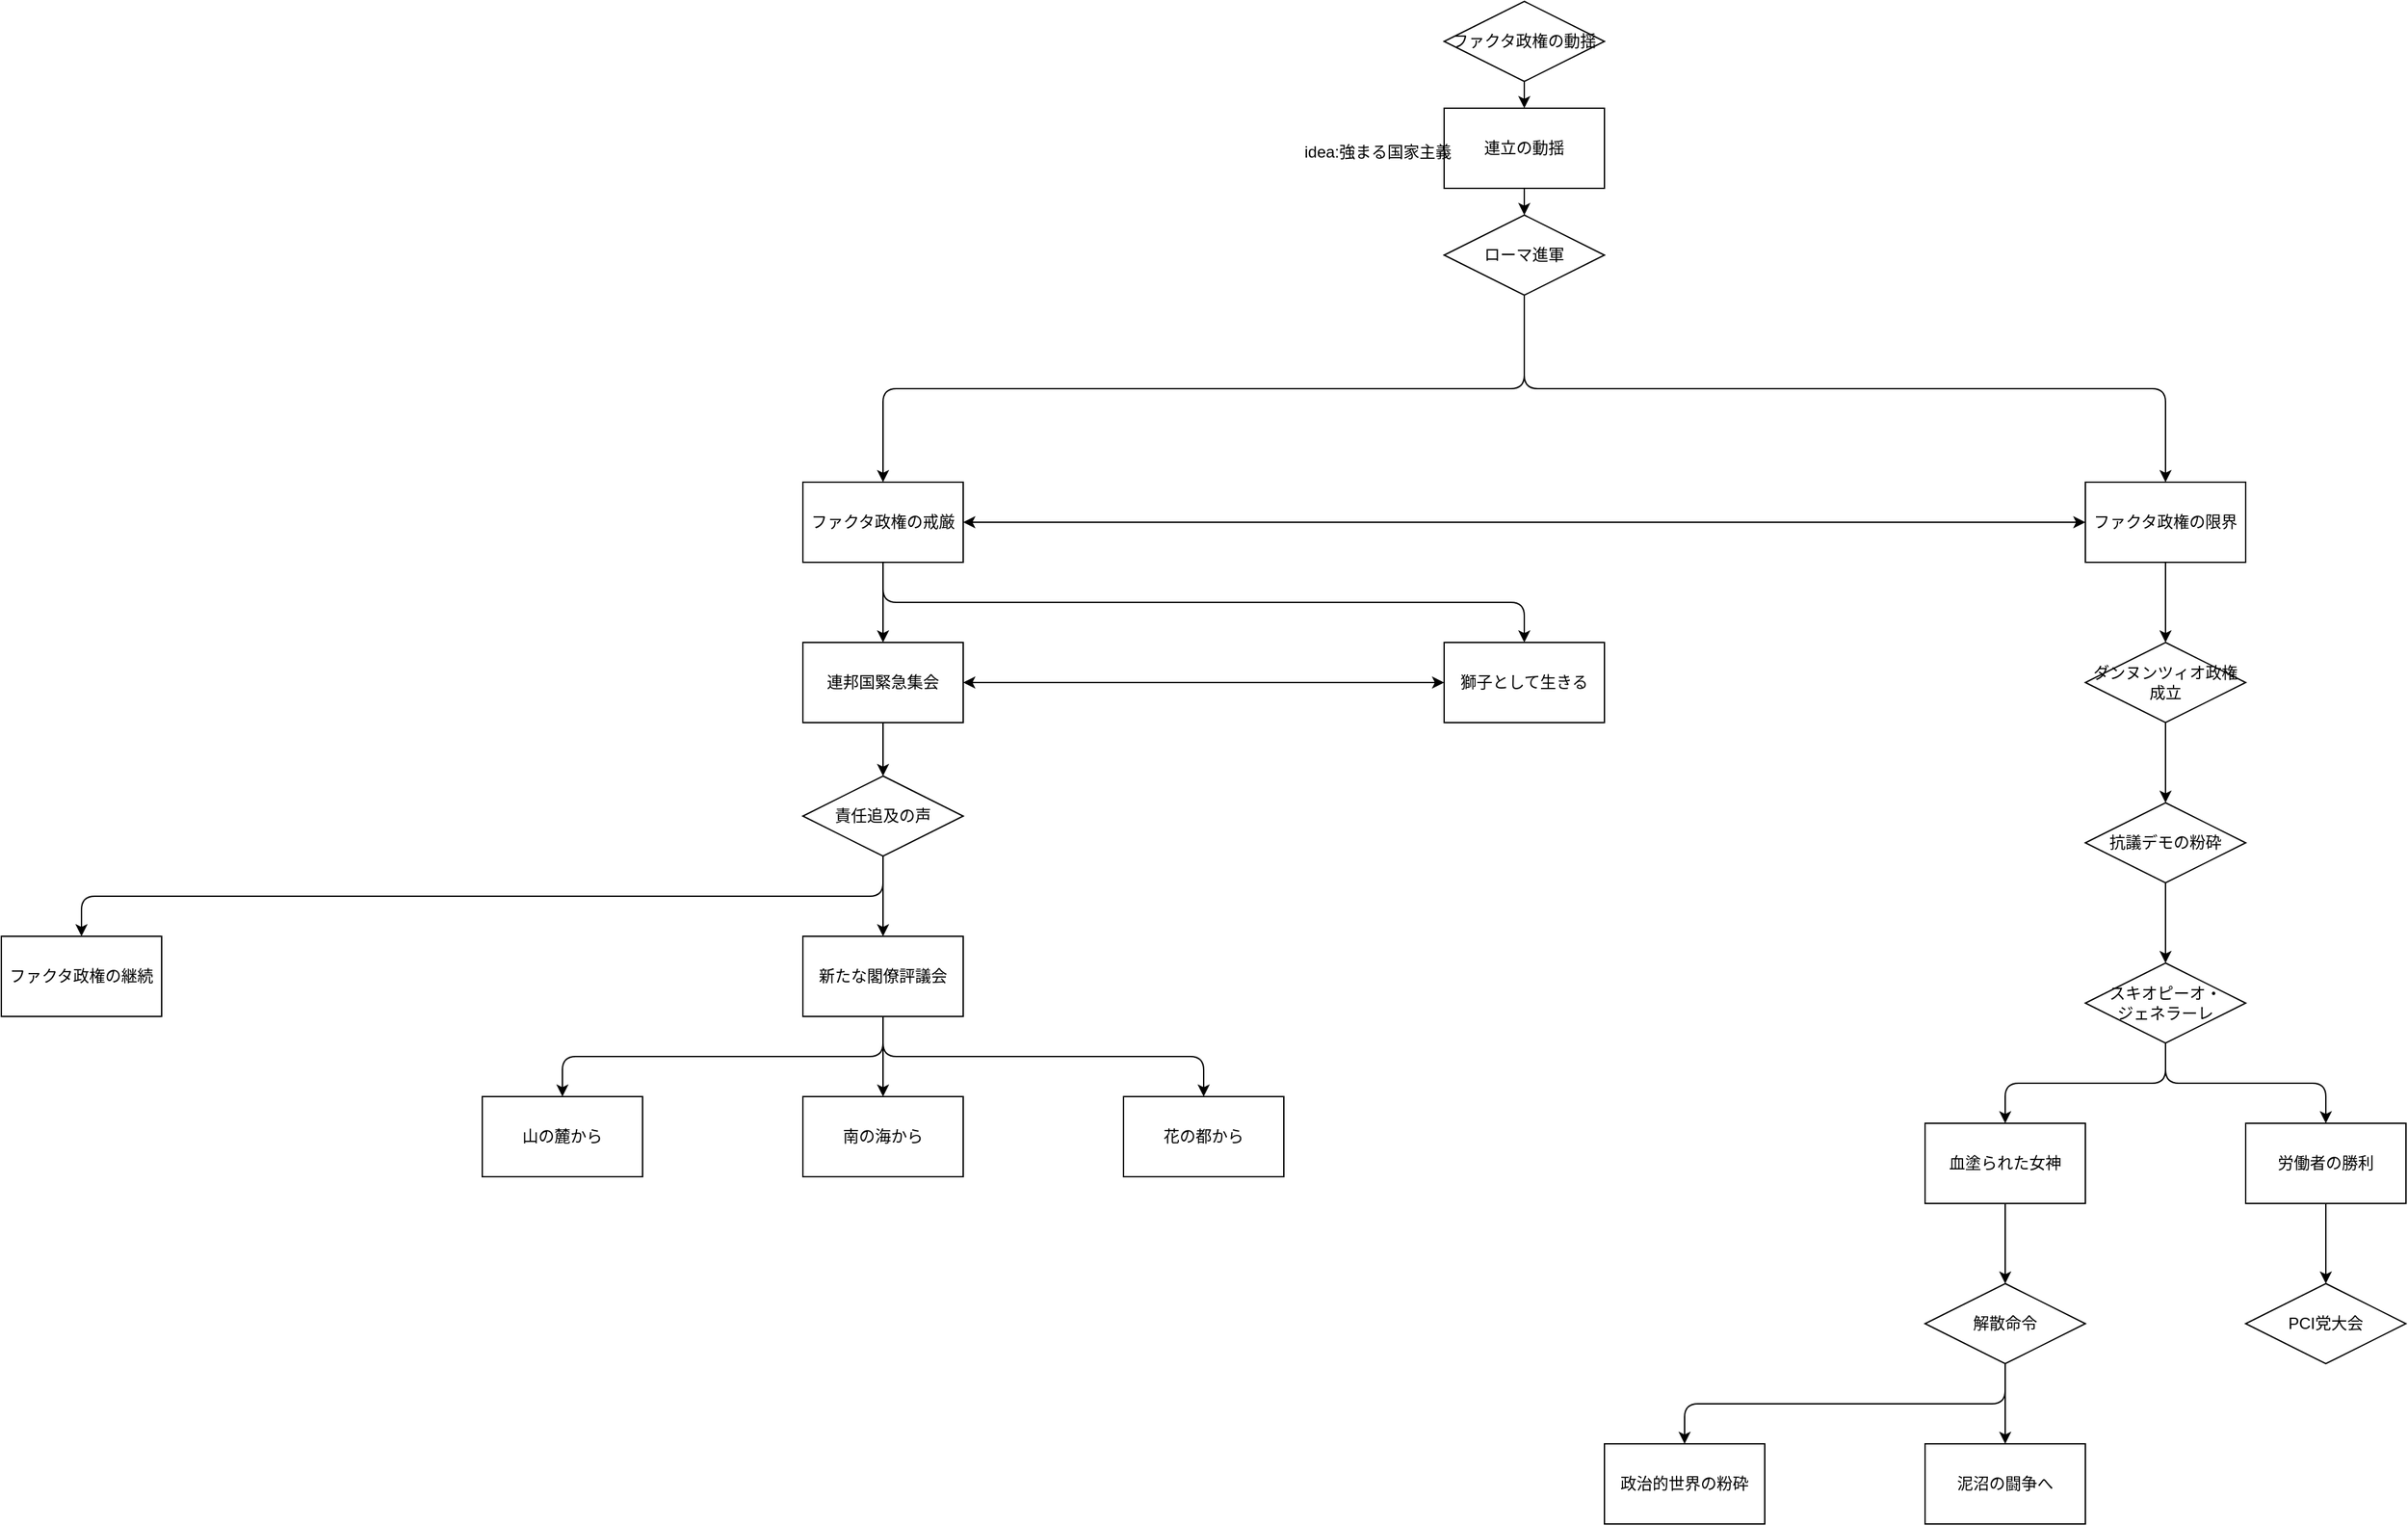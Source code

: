 <mxfile>
    <diagram name="NF" id="YQfXNvRA4hNPv4sdJBwv">
        <mxGraphModel dx="1930" dy="1782" grid="1" gridSize="10" guides="1" tooltips="1" connect="1" arrows="1" fold="1" page="1" pageScale="1" pageWidth="850" pageHeight="1100" math="0" shadow="0">
            <root>
                <mxCell id="BNpKv7ZSM8ImaLfdqDf1-0"/>
                <mxCell id="BNpKv7ZSM8ImaLfdqDf1-1" parent="BNpKv7ZSM8ImaLfdqDf1-0"/>
                <mxCell id="BNpKv7ZSM8ImaLfdqDf1-3" style="edgeStyle=none;html=1;entryX=0.5;entryY=0;entryDx=0;entryDy=0;" parent="BNpKv7ZSM8ImaLfdqDf1-1" source="BNpKv7ZSM8ImaLfdqDf1-4" target="BNpKv7ZSM8ImaLfdqDf1-9" edge="1">
                    <mxGeometry relative="1" as="geometry"/>
                </mxCell>
                <mxCell id="BNpKv7ZSM8ImaLfdqDf1-4" value="連立の動揺" style="whiteSpace=wrap;html=1;" parent="BNpKv7ZSM8ImaLfdqDf1-1" vertex="1">
                    <mxGeometry x="360" y="-40" width="120" height="60" as="geometry"/>
                </mxCell>
                <mxCell id="BNpKv7ZSM8ImaLfdqDf1-5" style="edgeStyle=elbowEdgeStyle;html=1;entryX=0.5;entryY=0;entryDx=0;entryDy=0;elbow=vertical;" parent="BNpKv7ZSM8ImaLfdqDf1-1" source="BNpKv7ZSM8ImaLfdqDf1-6" target="BNpKv7ZSM8ImaLfdqDf1-4" edge="1">
                    <mxGeometry relative="1" as="geometry"/>
                </mxCell>
                <mxCell id="BNpKv7ZSM8ImaLfdqDf1-6" value="ファクタ政権の動揺" style="rhombus;whiteSpace=wrap;html=1;" parent="BNpKv7ZSM8ImaLfdqDf1-1" vertex="1">
                    <mxGeometry x="360" y="-120" width="120" height="60" as="geometry"/>
                </mxCell>
                <mxCell id="BNpKv7ZSM8ImaLfdqDf1-7" style="edgeStyle=elbowEdgeStyle;elbow=vertical;html=1;entryX=0.5;entryY=0;entryDx=0;entryDy=0;" parent="BNpKv7ZSM8ImaLfdqDf1-1" source="BNpKv7ZSM8ImaLfdqDf1-9" target="BNpKv7ZSM8ImaLfdqDf1-12" edge="1">
                    <mxGeometry relative="1" as="geometry"/>
                </mxCell>
                <mxCell id="BNpKv7ZSM8ImaLfdqDf1-8" style="edgeStyle=elbowEdgeStyle;elbow=vertical;html=1;entryX=0.5;entryY=0;entryDx=0;entryDy=0;" parent="BNpKv7ZSM8ImaLfdqDf1-1" source="BNpKv7ZSM8ImaLfdqDf1-9" target="BNpKv7ZSM8ImaLfdqDf1-15" edge="1">
                    <mxGeometry relative="1" as="geometry">
                        <mxPoint x="540" y="220" as="sourcePoint"/>
                    </mxGeometry>
                </mxCell>
                <mxCell id="BNpKv7ZSM8ImaLfdqDf1-9" value="ローマ進軍" style="rhombus;whiteSpace=wrap;html=1;" parent="BNpKv7ZSM8ImaLfdqDf1-1" vertex="1">
                    <mxGeometry x="360" y="40" width="120" height="60" as="geometry"/>
                </mxCell>
                <mxCell id="BNpKv7ZSM8ImaLfdqDf1-10" style="edgeStyle=elbowEdgeStyle;elbow=vertical;html=1;entryX=0;entryY=0.5;entryDx=0;entryDy=0;startArrow=classic;startFill=1;" parent="BNpKv7ZSM8ImaLfdqDf1-1" source="BNpKv7ZSM8ImaLfdqDf1-12" target="BNpKv7ZSM8ImaLfdqDf1-15" edge="1">
                    <mxGeometry relative="1" as="geometry"/>
                </mxCell>
                <mxCell id="TV3Gz4kMu1tyHynNcunm-1" style="edgeStyle=elbowEdgeStyle;elbow=vertical;html=1;" parent="BNpKv7ZSM8ImaLfdqDf1-1" source="BNpKv7ZSM8ImaLfdqDf1-12" target="TV3Gz4kMu1tyHynNcunm-0" edge="1">
                    <mxGeometry relative="1" as="geometry"/>
                </mxCell>
                <mxCell id="TV3Gz4kMu1tyHynNcunm-3" style="edgeStyle=elbowEdgeStyle;elbow=vertical;html=1;" parent="BNpKv7ZSM8ImaLfdqDf1-1" source="BNpKv7ZSM8ImaLfdqDf1-12" target="TV3Gz4kMu1tyHynNcunm-2" edge="1">
                    <mxGeometry relative="1" as="geometry"/>
                </mxCell>
                <mxCell id="BNpKv7ZSM8ImaLfdqDf1-12" value="ファクタ政権の戒厳" style="whiteSpace=wrap;html=1;" parent="BNpKv7ZSM8ImaLfdqDf1-1" vertex="1">
                    <mxGeometry x="-120" y="240" width="120" height="60" as="geometry"/>
                </mxCell>
                <mxCell id="TV3Gz4kMu1tyHynNcunm-6" style="edgeStyle=elbowEdgeStyle;elbow=vertical;html=1;entryX=0.5;entryY=0;entryDx=0;entryDy=0;" parent="BNpKv7ZSM8ImaLfdqDf1-1" source="BNpKv7ZSM8ImaLfdqDf1-15" target="TV3Gz4kMu1tyHynNcunm-5" edge="1">
                    <mxGeometry relative="1" as="geometry"/>
                </mxCell>
                <mxCell id="BNpKv7ZSM8ImaLfdqDf1-15" value="ファクタ政権の限界" style="whiteSpace=wrap;html=1;" parent="BNpKv7ZSM8ImaLfdqDf1-1" vertex="1">
                    <mxGeometry x="840" y="240" width="120" height="60" as="geometry"/>
                </mxCell>
                <mxCell id="TV3Gz4kMu1tyHynNcunm-28" style="edgeStyle=elbowEdgeStyle;elbow=vertical;html=1;entryX=0.5;entryY=0;entryDx=0;entryDy=0;" parent="BNpKv7ZSM8ImaLfdqDf1-1" source="BNpKv7ZSM8ImaLfdqDf1-29" target="TV3Gz4kMu1tyHynNcunm-27" edge="1">
                    <mxGeometry relative="1" as="geometry"/>
                </mxCell>
                <mxCell id="TV3Gz4kMu1tyHynNcunm-30" style="edgeStyle=elbowEdgeStyle;elbow=vertical;html=1;" parent="BNpKv7ZSM8ImaLfdqDf1-1" source="BNpKv7ZSM8ImaLfdqDf1-29" target="TV3Gz4kMu1tyHynNcunm-29" edge="1">
                    <mxGeometry relative="1" as="geometry"/>
                </mxCell>
                <mxCell id="BNpKv7ZSM8ImaLfdqDf1-29" value="スキオピーオ・&lt;br&gt;ジェネラーレ" style="rhombus;whiteSpace=wrap;html=1;" parent="BNpKv7ZSM8ImaLfdqDf1-1" vertex="1">
                    <mxGeometry x="840" y="600" width="120" height="60" as="geometry"/>
                </mxCell>
                <mxCell id="TV3Gz4kMu1tyHynNcunm-4" style="edgeStyle=elbowEdgeStyle;elbow=vertical;html=1;startArrow=classic;startFill=1;" parent="BNpKv7ZSM8ImaLfdqDf1-1" source="TV3Gz4kMu1tyHynNcunm-0" target="TV3Gz4kMu1tyHynNcunm-2" edge="1">
                    <mxGeometry relative="1" as="geometry"/>
                </mxCell>
                <mxCell id="TV3Gz4kMu1tyHynNcunm-8" style="edgeStyle=elbowEdgeStyle;elbow=vertical;html=1;entryX=0.5;entryY=0;entryDx=0;entryDy=0;" parent="BNpKv7ZSM8ImaLfdqDf1-1" source="TV3Gz4kMu1tyHynNcunm-0" target="TV3Gz4kMu1tyHynNcunm-7" edge="1">
                    <mxGeometry relative="1" as="geometry"/>
                </mxCell>
                <mxCell id="TV3Gz4kMu1tyHynNcunm-0" value="連邦国緊急集会" style="whiteSpace=wrap;html=1;" parent="BNpKv7ZSM8ImaLfdqDf1-1" vertex="1">
                    <mxGeometry x="-120" y="360" width="120" height="60" as="geometry"/>
                </mxCell>
                <mxCell id="TV3Gz4kMu1tyHynNcunm-2" value="獅子として生きる" style="whiteSpace=wrap;html=1;" parent="BNpKv7ZSM8ImaLfdqDf1-1" vertex="1">
                    <mxGeometry x="360" y="360" width="120" height="60" as="geometry"/>
                </mxCell>
                <mxCell id="TV3Gz4kMu1tyHynNcunm-24" value="" style="edgeStyle=elbowEdgeStyle;elbow=vertical;html=1;" parent="BNpKv7ZSM8ImaLfdqDf1-1" source="TV3Gz4kMu1tyHynNcunm-5" target="TV3Gz4kMu1tyHynNcunm-23" edge="1">
                    <mxGeometry relative="1" as="geometry"/>
                </mxCell>
                <mxCell id="TV3Gz4kMu1tyHynNcunm-5" value="ダンヌンツィオ政権&lt;br&gt;成立" style="rhombus;whiteSpace=wrap;html=1;" parent="BNpKv7ZSM8ImaLfdqDf1-1" vertex="1">
                    <mxGeometry x="840" y="360" width="120" height="60" as="geometry"/>
                </mxCell>
                <mxCell id="TV3Gz4kMu1tyHynNcunm-10" style="edgeStyle=elbowEdgeStyle;elbow=vertical;html=1;entryX=0.5;entryY=0;entryDx=0;entryDy=0;" parent="BNpKv7ZSM8ImaLfdqDf1-1" source="TV3Gz4kMu1tyHynNcunm-7" target="TV3Gz4kMu1tyHynNcunm-9" edge="1">
                    <mxGeometry relative="1" as="geometry"/>
                </mxCell>
                <mxCell id="TV3Gz4kMu1tyHynNcunm-12" style="edgeStyle=elbowEdgeStyle;elbow=vertical;html=1;" parent="BNpKv7ZSM8ImaLfdqDf1-1" source="TV3Gz4kMu1tyHynNcunm-7" target="TV3Gz4kMu1tyHynNcunm-11" edge="1">
                    <mxGeometry relative="1" as="geometry"/>
                </mxCell>
                <mxCell id="TV3Gz4kMu1tyHynNcunm-7" value="責任追及の声" style="rhombus;whiteSpace=wrap;html=1;" parent="BNpKv7ZSM8ImaLfdqDf1-1" vertex="1">
                    <mxGeometry x="-120" y="460" width="120" height="60" as="geometry"/>
                </mxCell>
                <mxCell id="TV3Gz4kMu1tyHynNcunm-9" value="ファクタ政権の継続" style="whiteSpace=wrap;html=1;" parent="BNpKv7ZSM8ImaLfdqDf1-1" vertex="1">
                    <mxGeometry x="-720" y="580" width="120" height="60" as="geometry"/>
                </mxCell>
                <mxCell id="TV3Gz4kMu1tyHynNcunm-15" style="edgeStyle=elbowEdgeStyle;elbow=vertical;html=1;entryX=0.5;entryY=0;entryDx=0;entryDy=0;" parent="BNpKv7ZSM8ImaLfdqDf1-1" source="TV3Gz4kMu1tyHynNcunm-11" target="TV3Gz4kMu1tyHynNcunm-13" edge="1">
                    <mxGeometry relative="1" as="geometry"/>
                </mxCell>
                <mxCell id="TV3Gz4kMu1tyHynNcunm-17" style="edgeStyle=elbowEdgeStyle;elbow=vertical;html=1;" parent="BNpKv7ZSM8ImaLfdqDf1-1" source="TV3Gz4kMu1tyHynNcunm-11" target="TV3Gz4kMu1tyHynNcunm-16" edge="1">
                    <mxGeometry relative="1" as="geometry"/>
                </mxCell>
                <mxCell id="TV3Gz4kMu1tyHynNcunm-19" style="edgeStyle=elbowEdgeStyle;elbow=vertical;html=1;" parent="BNpKv7ZSM8ImaLfdqDf1-1" source="TV3Gz4kMu1tyHynNcunm-11" target="TV3Gz4kMu1tyHynNcunm-18" edge="1">
                    <mxGeometry relative="1" as="geometry"/>
                </mxCell>
                <mxCell id="TV3Gz4kMu1tyHynNcunm-11" value="新たな閣僚評議会" style="whiteSpace=wrap;html=1;" parent="BNpKv7ZSM8ImaLfdqDf1-1" vertex="1">
                    <mxGeometry x="-120" y="580" width="120" height="60" as="geometry"/>
                </mxCell>
                <mxCell id="TV3Gz4kMu1tyHynNcunm-13" value="南の海から" style="whiteSpace=wrap;html=1;" parent="BNpKv7ZSM8ImaLfdqDf1-1" vertex="1">
                    <mxGeometry x="-120" y="700" width="120" height="60" as="geometry"/>
                </mxCell>
                <mxCell id="TV3Gz4kMu1tyHynNcunm-16" value="花の都から" style="whiteSpace=wrap;html=1;" parent="BNpKv7ZSM8ImaLfdqDf1-1" vertex="1">
                    <mxGeometry x="120" y="700" width="120" height="60" as="geometry"/>
                </mxCell>
                <mxCell id="TV3Gz4kMu1tyHynNcunm-18" value="山の麓から" style="whiteSpace=wrap;html=1;" parent="BNpKv7ZSM8ImaLfdqDf1-1" vertex="1">
                    <mxGeometry x="-360" y="700" width="120" height="60" as="geometry"/>
                </mxCell>
                <mxCell id="TV3Gz4kMu1tyHynNcunm-26" style="edgeStyle=elbowEdgeStyle;elbow=vertical;html=1;entryX=0.5;entryY=0;entryDx=0;entryDy=0;" parent="BNpKv7ZSM8ImaLfdqDf1-1" source="TV3Gz4kMu1tyHynNcunm-23" target="BNpKv7ZSM8ImaLfdqDf1-29" edge="1">
                    <mxGeometry relative="1" as="geometry"/>
                </mxCell>
                <mxCell id="TV3Gz4kMu1tyHynNcunm-23" value="抗議デモの粉砕" style="rhombus;whiteSpace=wrap;html=1;" parent="BNpKv7ZSM8ImaLfdqDf1-1" vertex="1">
                    <mxGeometry x="840" y="480" width="120" height="60" as="geometry"/>
                </mxCell>
                <mxCell id="TV3Gz4kMu1tyHynNcunm-32" style="edgeStyle=elbowEdgeStyle;elbow=vertical;html=1;" parent="BNpKv7ZSM8ImaLfdqDf1-1" source="TV3Gz4kMu1tyHynNcunm-27" target="TV3Gz4kMu1tyHynNcunm-31" edge="1">
                    <mxGeometry relative="1" as="geometry"/>
                </mxCell>
                <mxCell id="TV3Gz4kMu1tyHynNcunm-27" value="血塗られた女神" style="whiteSpace=wrap;html=1;" parent="BNpKv7ZSM8ImaLfdqDf1-1" vertex="1">
                    <mxGeometry x="720" y="720" width="120" height="60" as="geometry"/>
                </mxCell>
                <mxCell id="TV3Gz4kMu1tyHynNcunm-34" style="edgeStyle=elbowEdgeStyle;elbow=vertical;html=1;entryX=0.5;entryY=0;entryDx=0;entryDy=0;" parent="BNpKv7ZSM8ImaLfdqDf1-1" source="TV3Gz4kMu1tyHynNcunm-29" target="TV3Gz4kMu1tyHynNcunm-33" edge="1">
                    <mxGeometry relative="1" as="geometry"/>
                </mxCell>
                <mxCell id="TV3Gz4kMu1tyHynNcunm-29" value="労働者の勝利" style="whiteSpace=wrap;html=1;" parent="BNpKv7ZSM8ImaLfdqDf1-1" vertex="1">
                    <mxGeometry x="960" y="720" width="120" height="60" as="geometry"/>
                </mxCell>
                <mxCell id="TV3Gz4kMu1tyHynNcunm-36" style="edgeStyle=elbowEdgeStyle;elbow=vertical;html=1;" parent="BNpKv7ZSM8ImaLfdqDf1-1" source="TV3Gz4kMu1tyHynNcunm-31" target="TV3Gz4kMu1tyHynNcunm-35" edge="1">
                    <mxGeometry relative="1" as="geometry"/>
                </mxCell>
                <mxCell id="TV3Gz4kMu1tyHynNcunm-38" style="edgeStyle=elbowEdgeStyle;elbow=vertical;html=1;" parent="BNpKv7ZSM8ImaLfdqDf1-1" source="TV3Gz4kMu1tyHynNcunm-31" target="TV3Gz4kMu1tyHynNcunm-37" edge="1">
                    <mxGeometry relative="1" as="geometry"/>
                </mxCell>
                <mxCell id="TV3Gz4kMu1tyHynNcunm-31" value="解散命令" style="rhombus;whiteSpace=wrap;html=1;" parent="BNpKv7ZSM8ImaLfdqDf1-1" vertex="1">
                    <mxGeometry x="720" y="840" width="120" height="60" as="geometry"/>
                </mxCell>
                <mxCell id="TV3Gz4kMu1tyHynNcunm-33" value="PCI党大会" style="rhombus;whiteSpace=wrap;html=1;" parent="BNpKv7ZSM8ImaLfdqDf1-1" vertex="1">
                    <mxGeometry x="960" y="840" width="120" height="60" as="geometry"/>
                </mxCell>
                <mxCell id="TV3Gz4kMu1tyHynNcunm-35" value="泥沼の闘争へ" style="whiteSpace=wrap;html=1;" parent="BNpKv7ZSM8ImaLfdqDf1-1" vertex="1">
                    <mxGeometry x="720" y="960" width="120" height="60" as="geometry"/>
                </mxCell>
                <mxCell id="TV3Gz4kMu1tyHynNcunm-37" value="政治的世界の粉砕" style="whiteSpace=wrap;html=1;" parent="BNpKv7ZSM8ImaLfdqDf1-1" vertex="1">
                    <mxGeometry x="480" y="960" width="120" height="60" as="geometry"/>
                </mxCell>
                <mxCell id="3" value="idea:&lt;span style=&quot;background-color: transparent;&quot;&gt;強まる国家主義&lt;/span&gt;" style="text;html=1;align=center;verticalAlign=middle;resizable=0;points=[];autosize=1;strokeColor=none;fillColor=none;" vertex="1" parent="BNpKv7ZSM8ImaLfdqDf1-1">
                    <mxGeometry x="245" y="-22" width="130" height="30" as="geometry"/>
                </mxCell>
            </root>
        </mxGraphModel>
    </diagram>
    <diagram id="2ADNdjjbo93eGt-5p_N_" name="ルート大まか">
        <mxGraphModel dx="2333" dy="1947" grid="1" gridSize="10" guides="1" tooltips="1" connect="1" arrows="1" fold="1" page="1" pageScale="1" pageWidth="850" pageHeight="1100" math="0" shadow="0">
            <root>
                <mxCell id="0"/>
                <mxCell id="1" parent="0"/>
                <mxCell id="68" value="" style="whiteSpace=wrap;html=1;" parent="1" vertex="1">
                    <mxGeometry x="-520" y="-80" width="1920" height="1080" as="geometry"/>
                </mxCell>
                <mxCell id="11" style="edgeStyle=none;html=1;entryX=0.5;entryY=0;entryDx=0;entryDy=0;" parent="1" source="6" target="10" edge="1">
                    <mxGeometry relative="1" as="geometry"/>
                </mxCell>
                <mxCell id="6" value="連立の動揺" style="whiteSpace=wrap;html=1;" parent="1" vertex="1">
                    <mxGeometry x="360" y="80" width="120" height="60" as="geometry"/>
                </mxCell>
                <mxCell id="9" style="edgeStyle=elbowEdgeStyle;html=1;entryX=0.5;entryY=0;entryDx=0;entryDy=0;elbow=vertical;" parent="1" source="7" target="6" edge="1">
                    <mxGeometry relative="1" as="geometry"/>
                </mxCell>
                <mxCell id="7" value="ファクタ政権の動揺" style="rhombus;whiteSpace=wrap;html=1;" parent="1" vertex="1">
                    <mxGeometry x="360" width="120" height="60" as="geometry"/>
                </mxCell>
                <mxCell id="14" style="edgeStyle=elbowEdgeStyle;elbow=vertical;html=1;entryX=0.5;entryY=0;entryDx=0;entryDy=0;" parent="1" source="10" target="12" edge="1">
                    <mxGeometry relative="1" as="geometry"/>
                </mxCell>
                <mxCell id="18" style="edgeStyle=elbowEdgeStyle;elbow=vertical;html=1;entryX=0.5;entryY=0;entryDx=0;entryDy=0;" parent="1" source="10" target="17" edge="1">
                    <mxGeometry relative="1" as="geometry">
                        <mxPoint x="540" y="220" as="sourcePoint"/>
                    </mxGeometry>
                </mxCell>
                <mxCell id="10" value="ローマ進軍" style="rhombus;whiteSpace=wrap;html=1;" parent="1" vertex="1">
                    <mxGeometry x="360" y="160" width="120" height="60" as="geometry"/>
                </mxCell>
                <mxCell id="19" style="edgeStyle=elbowEdgeStyle;elbow=vertical;html=1;entryX=0;entryY=0.5;entryDx=0;entryDy=0;startArrow=classic;startFill=1;" parent="1" source="12" target="17" edge="1">
                    <mxGeometry relative="1" as="geometry"/>
                </mxCell>
                <mxCell id="28" style="edgeStyle=none;html=1;" parent="1" source="12" target="27" edge="1">
                    <mxGeometry relative="1" as="geometry"/>
                </mxCell>
                <mxCell id="12" value="国家主義者の取締" style="whiteSpace=wrap;html=1;" parent="1" vertex="1">
                    <mxGeometry x="-120" y="240" width="120" height="60" as="geometry"/>
                </mxCell>
                <mxCell id="24" style="edgeStyle=elbowEdgeStyle;elbow=vertical;html=1;entryX=0.5;entryY=0;entryDx=0;entryDy=0;" parent="1" source="17" target="21" edge="1">
                    <mxGeometry relative="1" as="geometry"/>
                </mxCell>
                <mxCell id="25" style="edgeStyle=elbowEdgeStyle;elbow=vertical;html=1;entryX=0.5;entryY=0;entryDx=0;entryDy=0;" parent="1" source="17" target="23" edge="1">
                    <mxGeometry relative="1" as="geometry"/>
                </mxCell>
                <mxCell id="17" value="国家主義者への迎合" style="whiteSpace=wrap;html=1;" parent="1" vertex="1">
                    <mxGeometry x="840" y="240" width="120" height="60" as="geometry"/>
                </mxCell>
                <mxCell id="31" style="edgeStyle=elbowEdgeStyle;elbow=vertical;html=1;entryX=0.5;entryY=0;entryDx=0;entryDy=0;" parent="1" source="21" target="29" edge="1">
                    <mxGeometry relative="1" as="geometry"/>
                </mxCell>
                <mxCell id="21" value="ダンヌンツィオ&lt;br&gt;ルート" style="whiteSpace=wrap;html=1;" parent="1" vertex="1">
                    <mxGeometry x="720" y="360" width="120" height="60" as="geometry"/>
                </mxCell>
                <mxCell id="32" style="edgeStyle=elbowEdgeStyle;elbow=vertical;html=1;entryX=0.5;entryY=0;entryDx=0;entryDy=0;" parent="1" source="23" target="29" edge="1">
                    <mxGeometry relative="1" as="geometry"/>
                </mxCell>
                <mxCell id="23" value="ムッソリーニ&lt;br&gt;ルート" style="whiteSpace=wrap;html=1;" parent="1" vertex="1">
                    <mxGeometry x="960" y="360" width="120" height="60" as="geometry"/>
                </mxCell>
                <mxCell id="62" style="edgeStyle=elbowEdgeStyle;elbow=vertical;html=1;" parent="1" source="27" target="61" edge="1">
                    <mxGeometry relative="1" as="geometry"/>
                </mxCell>
                <mxCell id="63" style="edgeStyle=elbowEdgeStyle;elbow=vertical;html=1;" parent="1" source="27" target="59" edge="1">
                    <mxGeometry relative="1" as="geometry"/>
                </mxCell>
                <mxCell id="65" style="edgeStyle=elbowEdgeStyle;elbow=vertical;html=1;" parent="1" source="27" target="64" edge="1">
                    <mxGeometry relative="1" as="geometry"/>
                </mxCell>
                <mxCell id="67" style="edgeStyle=elbowEdgeStyle;elbow=vertical;html=1;entryX=0.5;entryY=0;entryDx=0;entryDy=0;" parent="1" source="27" target="66" edge="1">
                    <mxGeometry relative="1" as="geometry"/>
                </mxCell>
                <mxCell id="27" value="教皇連邦制ルート" style="whiteSpace=wrap;html=1;" parent="1" vertex="1">
                    <mxGeometry x="-120" y="340" width="120" height="60" as="geometry"/>
                </mxCell>
                <mxCell id="34" style="edgeStyle=elbowEdgeStyle;elbow=vertical;html=1;entryX=0.5;entryY=0;entryDx=0;entryDy=0;" parent="1" source="29" target="33" edge="1">
                    <mxGeometry relative="1" as="geometry"/>
                </mxCell>
                <mxCell id="29" value="政権発足" style="whiteSpace=wrap;html=1;" parent="1" vertex="1">
                    <mxGeometry x="840" y="460" width="120" height="60" as="geometry"/>
                </mxCell>
                <mxCell id="37" style="edgeStyle=elbowEdgeStyle;elbow=vertical;html=1;" parent="1" source="33" target="35" edge="1">
                    <mxGeometry relative="1" as="geometry"/>
                </mxCell>
                <mxCell id="38" style="edgeStyle=elbowEdgeStyle;elbow=vertical;html=1;" parent="1" source="33" target="36" edge="1">
                    <mxGeometry relative="1" as="geometry"/>
                </mxCell>
                <mxCell id="33" value="ゼネラル・ストライキ" style="rhombus;whiteSpace=wrap;html=1;" parent="1" vertex="1">
                    <mxGeometry x="840" y="540" width="120" height="60" as="geometry"/>
                </mxCell>
                <mxCell id="40" style="edgeStyle=elbowEdgeStyle;elbow=vertical;html=1;" parent="1" source="35" target="39" edge="1">
                    <mxGeometry relative="1" as="geometry"/>
                </mxCell>
                <mxCell id="44" style="edgeStyle=elbowEdgeStyle;elbow=vertical;html=1;entryX=0.5;entryY=0;entryDx=0;entryDy=0;" parent="1" source="35" target="41" edge="1">
                    <mxGeometry relative="1" as="geometry"/>
                </mxCell>
                <mxCell id="35" value="ゼネストへの屈服" style="whiteSpace=wrap;html=1;" parent="1" vertex="1">
                    <mxGeometry x="1080" y="620" width="120" height="60" as="geometry"/>
                </mxCell>
                <mxCell id="46" style="edgeStyle=elbowEdgeStyle;elbow=vertical;html=1;" parent="1" source="36" target="45" edge="1">
                    <mxGeometry relative="1" as="geometry"/>
                </mxCell>
                <mxCell id="36" value="ゼネストの弾圧" style="whiteSpace=wrap;html=1;" parent="1" vertex="1">
                    <mxGeometry x="600" y="620" width="120" height="60" as="geometry"/>
                </mxCell>
                <mxCell id="39" value="共産主義ルート" style="whiteSpace=wrap;html=1;" parent="1" vertex="1">
                    <mxGeometry x="1200" y="860" width="120" height="60" as="geometry"/>
                </mxCell>
                <mxCell id="41" value="サンディカリズムルート" style="whiteSpace=wrap;html=1;" parent="1" vertex="1">
                    <mxGeometry x="960" y="860" width="120" height="60" as="geometry"/>
                </mxCell>
                <mxCell id="51" style="edgeStyle=elbowEdgeStyle;elbow=vertical;html=1;entryX=0.5;entryY=0;entryDx=0;entryDy=0;" parent="1" source="45" target="50" edge="1">
                    <mxGeometry relative="1" as="geometry"/>
                </mxCell>
                <mxCell id="52" style="edgeStyle=elbowEdgeStyle;elbow=vertical;html=1;entryX=0.5;entryY=0;entryDx=0;entryDy=0;" parent="1" source="45" target="49" edge="1">
                    <mxGeometry relative="1" as="geometry"/>
                </mxCell>
                <mxCell id="45" value="支持率の低下" style="rhombus;whiteSpace=wrap;html=1;" parent="1" vertex="1">
                    <mxGeometry x="600" y="700" width="120" height="60" as="geometry"/>
                </mxCell>
                <mxCell id="57" style="edgeStyle=elbowEdgeStyle;elbow=vertical;html=1;" parent="1" source="49" target="56" edge="1">
                    <mxGeometry relative="1" as="geometry"/>
                </mxCell>
                <mxCell id="49" value="CLNAIの蜂起" style="rhombus;whiteSpace=wrap;html=1;" parent="1" vertex="1">
                    <mxGeometry x="720" y="780" width="120" height="60" as="geometry"/>
                </mxCell>
                <mxCell id="55" style="edgeStyle=elbowEdgeStyle;elbow=vertical;html=1;" parent="1" source="50" target="54" edge="1">
                    <mxGeometry relative="1" as="geometry"/>
                </mxCell>
                <mxCell id="50" value="支持の回復" style="rhombus;whiteSpace=wrap;html=1;" parent="1" vertex="1">
                    <mxGeometry x="480" y="780" width="120" height="60" as="geometry"/>
                </mxCell>
                <mxCell id="54" value="国粋主義ルート" style="whiteSpace=wrap;html=1;" parent="1" vertex="1">
                    <mxGeometry x="480" y="860" width="120" height="60" as="geometry"/>
                </mxCell>
                <mxCell id="56" value="共和主義ルート" style="whiteSpace=wrap;html=1;" parent="1" vertex="1">
                    <mxGeometry x="720" y="860" width="120" height="60" as="geometry"/>
                </mxCell>
                <mxCell id="59" value="ファクタ政権継続" style="whiteSpace=wrap;html=1;" parent="1" vertex="1">
                    <mxGeometry y="460" width="120" height="60" as="geometry"/>
                </mxCell>
                <mxCell id="61" value="トスカーナ" style="whiteSpace=wrap;html=1;" parent="1" vertex="1">
                    <mxGeometry x="240" y="460" width="120" height="60" as="geometry"/>
                </mxCell>
                <mxCell id="64" value="シチリア" style="whiteSpace=wrap;html=1;" parent="1" vertex="1">
                    <mxGeometry x="-240" y="460" width="120" height="60" as="geometry"/>
                </mxCell>
                <mxCell id="66" value="サルピエ" style="whiteSpace=wrap;html=1;" parent="1" vertex="1">
                    <mxGeometry x="-480" y="460" width="120" height="60" as="geometry"/>
                </mxCell>
            </root>
        </mxGraphModel>
    </diagram>
</mxfile>